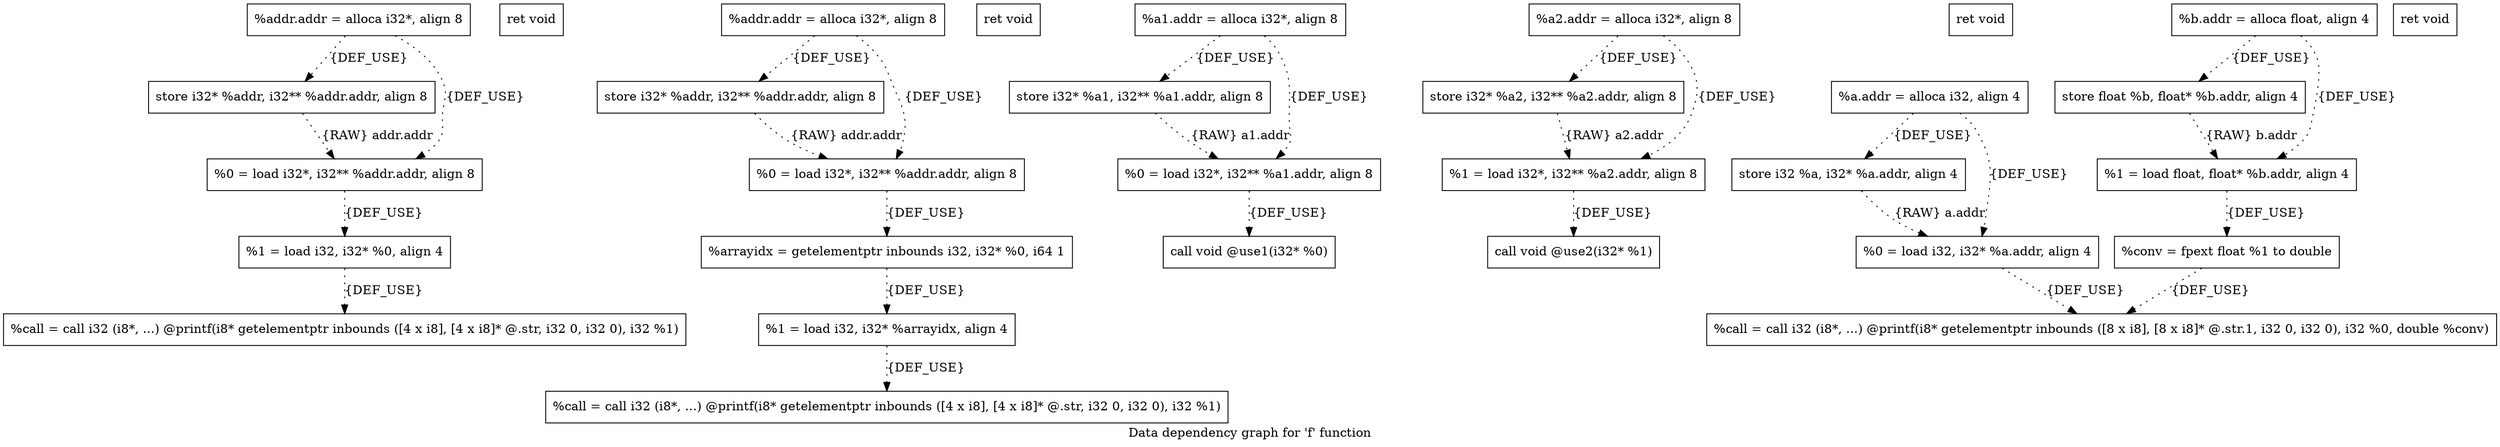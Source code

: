 digraph "Data dependency graph for 'f' function" {
	label="Data dependency graph for 'f' function";

	Node0x9701b40 [shape=record,label="{  %addr.addr = alloca i32*, align 8}"];
	Node0x9701b40 -> Node0x9701bd0[style=dotted,label = "{DEF_USE}" ];
	Node0x9701b40 -> Node0x9701c60[style=dotted,label = "{DEF_USE}" ];
	Node0x9701bd0 [shape=record,label="{  store i32* %addr, i32** %addr.addr, align 8}"];
	Node0x9701bd0 -> Node0x9701c60[style=dotted,label = "{RAW} addr.addr"];
	Node0x9701c60 [shape=record,label="{  %0 = load i32*, i32** %addr.addr, align 8}"];
	Node0x9701c60 -> Node0x96ffb30[style=dotted,label = "{DEF_USE}" ];
	Node0x96ffb30 [shape=record,label="{  %1 = load i32, i32* %0, align 4}"];
	Node0x96ffb30 -> Node0x9702f80[style=dotted,label = "{DEF_USE}" ];
	Node0x9702f80 [shape=record,label="{  %call = call i32 (i8*, ...) @printf(i8* getelementptr inbounds ([4 x i8], [4 x i8]* @.str, i32 0, i32 0), i32 %1)}"];
	Node0x9701cd0 [shape=record,label="{  ret void}"];
	Node0x96fa570 [shape=record,label="{  %addr.addr = alloca i32*, align 8}"];
	Node0x96fa570 -> Node0x96fa5e0[style=dotted,label = "{DEF_USE}" ];
	Node0x96fa570 -> Node0x96fa650[style=dotted,label = "{DEF_USE}" ];
	Node0x96fa5e0 [shape=record,label="{  store i32* %addr, i32** %addr.addr, align 8}"];
	Node0x96fa5e0 -> Node0x96fa650[style=dotted,label = "{RAW} addr.addr"];
	Node0x96fa650 [shape=record,label="{  %0 = load i32*, i32** %addr.addr, align 8}"];
	Node0x96fa650 -> Node0x9702ff0[style=dotted,label = "{DEF_USE}" ];
	Node0x9702ff0 [shape=record,label="{  %arrayidx = getelementptr inbounds i32, i32* %0, i64 1}"];
	Node0x9702ff0 -> Node0x96fa7e0[style=dotted,label = "{DEF_USE}" ];
	Node0x96fa7e0 [shape=record,label="{  %1 = load i32, i32* %arrayidx, align 4}"];
	Node0x96fa7e0 -> Node0x96fa850[style=dotted,label = "{DEF_USE}" ];
	Node0x96fa850 [shape=record,label="{  %call = call i32 (i8*, ...) @printf(i8* getelementptr inbounds ([4 x i8], [4 x i8]* @.str, i32 0, i32 0), i32 %1)}"];
	Node0x97052c0 [shape=record,label="{  ret void}"];
	Node0x9702cd0 [shape=record,label="{  %a1.addr = alloca i32*, align 8}"];
	Node0x9702cd0 -> Node0x9702db0[style=dotted,label = "{DEF_USE}" ];
	Node0x9702cd0 -> Node0x96fa6c0[style=dotted,label = "{DEF_USE}" ];
	Node0x9702d40 [shape=record,label="{  %a2.addr = alloca i32*, align 8}"];
	Node0x9702d40 -> Node0x9702e40[style=dotted,label = "{DEF_USE}" ];
	Node0x9702d40 -> Node0x9702440[style=dotted,label = "{DEF_USE}" ];
	Node0x9702db0 [shape=record,label="{  store i32* %a1, i32** %a1.addr, align 8}"];
	Node0x9702db0 -> Node0x96fa6c0[style=dotted,label = "{RAW} a1.addr"];
	Node0x9702e40 [shape=record,label="{  store i32* %a2, i32** %a2.addr, align 8}"];
	Node0x9702e40 -> Node0x9702440[style=dotted,label = "{RAW} a2.addr"];
	Node0x96fa6c0 [shape=record,label="{  %0 = load i32*, i32** %a1.addr, align 8}"];
	Node0x96fa6c0 -> Node0x97023d0[style=dotted,label = "{DEF_USE}" ];
	Node0x97023d0 [shape=record,label="{  call void @use1(i32* %0)}"];
	Node0x9702440 [shape=record,label="{  %1 = load i32*, i32** %a2.addr, align 8}"];
	Node0x9702440 -> Node0x9702500[style=dotted,label = "{DEF_USE}" ];
	Node0x9702500 [shape=record,label="{  call void @use2(i32* %1)}"];
	Node0x9702570 [shape=record,label="{  ret void}"];
	Node0x9702840 [shape=record,label="{  %a.addr = alloca i32, align 4}"];
	Node0x9702840 -> Node0x9702920[style=dotted,label = "{DEF_USE}" ];
	Node0x9702840 -> Node0x9702a40[style=dotted,label = "{DEF_USE}" ];
	Node0x97028b0 [shape=record,label="{  %b.addr = alloca float, align 4}"];
	Node0x97028b0 -> Node0x97029b0[style=dotted,label = "{DEF_USE}" ];
	Node0x97028b0 -> Node0x9702b00[style=dotted,label = "{DEF_USE}" ];
	Node0x9702920 [shape=record,label="{  store i32 %a, i32* %a.addr, align 4}"];
	Node0x9702920 -> Node0x9702a40[style=dotted,label = "{RAW} a.addr"];
	Node0x97029b0 [shape=record,label="{  store float %b, float* %b.addr, align 4}"];
	Node0x97029b0 -> Node0x9702b00[style=dotted,label = "{RAW} b.addr"];
	Node0x9702a40 [shape=record,label="{  %0 = load i32, i32* %a.addr, align 4}"];
	Node0x9702a40 -> Node0x97047f0[style=dotted,label = "{DEF_USE}" ];
	Node0x9702b00 [shape=record,label="{  %1 = load float, float* %b.addr, align 4}"];
	Node0x9702b00 -> Node0x9704780[style=dotted,label = "{DEF_USE}" ];
	Node0x9704780 [shape=record,label="{  %conv = fpext float %1 to double}"];
	Node0x9704780 -> Node0x97047f0[style=dotted,label = "{DEF_USE}" ];
	Node0x97047f0 [shape=record,label="{  %call = call i32 (i8*, ...) @printf(i8* getelementptr inbounds ([8 x i8], [8 x i8]* @.str.1, i32 0, i32 0), i32 %0, double %conv)}"];
	Node0x9704880 [shape=record,label="{  ret void}"];
}
